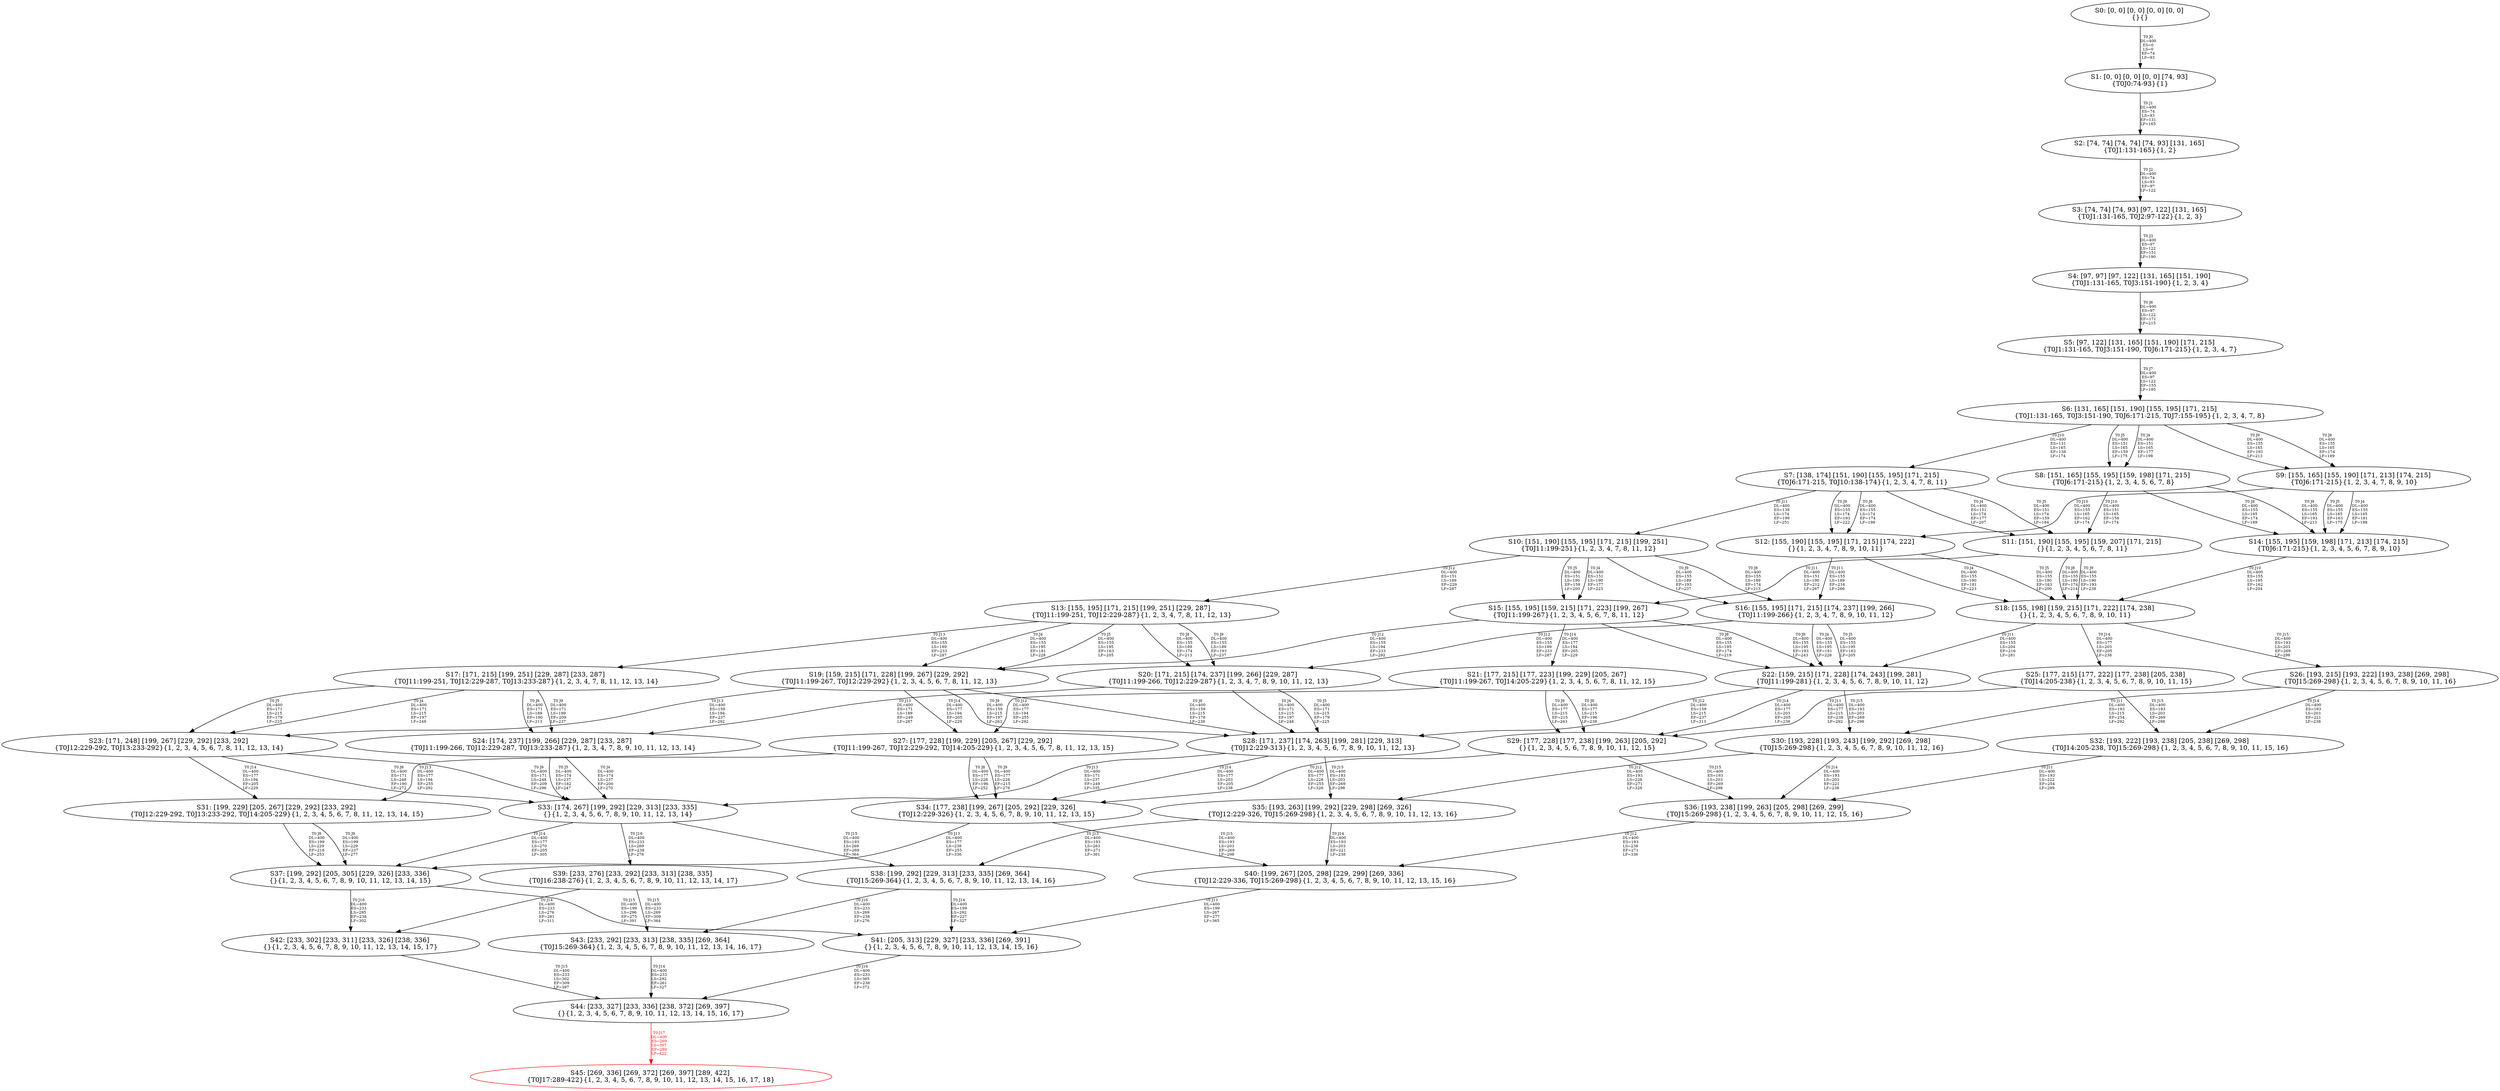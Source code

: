 digraph {
	S0[label="S0: [0, 0] [0, 0] [0, 0] [0, 0] \n{}{}"];
	S1[label="S1: [0, 0] [0, 0] [0, 0] [74, 93] \n{T0J0:74-93}{1}"];
	S2[label="S2: [74, 74] [74, 74] [74, 93] [131, 165] \n{T0J1:131-165}{1, 2}"];
	S3[label="S3: [74, 74] [74, 93] [97, 122] [131, 165] \n{T0J1:131-165, T0J2:97-122}{1, 2, 3}"];
	S4[label="S4: [97, 97] [97, 122] [131, 165] [151, 190] \n{T0J1:131-165, T0J3:151-190}{1, 2, 3, 4}"];
	S5[label="S5: [97, 122] [131, 165] [151, 190] [171, 215] \n{T0J1:131-165, T0J3:151-190, T0J6:171-215}{1, 2, 3, 4, 7}"];
	S6[label="S6: [131, 165] [151, 190] [155, 195] [171, 215] \n{T0J1:131-165, T0J3:151-190, T0J6:171-215, T0J7:155-195}{1, 2, 3, 4, 7, 8}"];
	S7[label="S7: [138, 174] [151, 190] [155, 195] [171, 215] \n{T0J6:171-215, T0J10:138-174}{1, 2, 3, 4, 7, 8, 11}"];
	S8[label="S8: [151, 165] [155, 195] [159, 198] [171, 215] \n{T0J6:171-215}{1, 2, 3, 4, 5, 6, 7, 8}"];
	S9[label="S9: [155, 165] [155, 190] [171, 213] [174, 215] \n{T0J6:171-215}{1, 2, 3, 4, 7, 8, 9, 10}"];
	S10[label="S10: [151, 190] [155, 195] [171, 215] [199, 251] \n{T0J11:199-251}{1, 2, 3, 4, 7, 8, 11, 12}"];
	S11[label="S11: [151, 190] [155, 195] [159, 207] [171, 215] \n{}{1, 2, 3, 4, 5, 6, 7, 8, 11}"];
	S12[label="S12: [155, 190] [155, 195] [171, 215] [174, 222] \n{}{1, 2, 3, 4, 7, 8, 9, 10, 11}"];
	S13[label="S13: [155, 195] [171, 215] [199, 251] [229, 287] \n{T0J11:199-251, T0J12:229-287}{1, 2, 3, 4, 7, 8, 11, 12, 13}"];
	S14[label="S14: [155, 195] [159, 198] [171, 213] [174, 215] \n{T0J6:171-215}{1, 2, 3, 4, 5, 6, 7, 8, 9, 10}"];
	S15[label="S15: [155, 195] [159, 215] [171, 223] [199, 267] \n{T0J11:199-267}{1, 2, 3, 4, 5, 6, 7, 8, 11, 12}"];
	S16[label="S16: [155, 195] [171, 215] [174, 237] [199, 266] \n{T0J11:199-266}{1, 2, 3, 4, 7, 8, 9, 10, 11, 12}"];
	S17[label="S17: [171, 215] [199, 251] [229, 287] [233, 287] \n{T0J11:199-251, T0J12:229-287, T0J13:233-287}{1, 2, 3, 4, 7, 8, 11, 12, 13, 14}"];
	S18[label="S18: [155, 198] [159, 215] [171, 222] [174, 238] \n{}{1, 2, 3, 4, 5, 6, 7, 8, 9, 10, 11}"];
	S19[label="S19: [159, 215] [171, 228] [199, 267] [229, 292] \n{T0J11:199-267, T0J12:229-292}{1, 2, 3, 4, 5, 6, 7, 8, 11, 12, 13}"];
	S20[label="S20: [171, 215] [174, 237] [199, 266] [229, 287] \n{T0J11:199-266, T0J12:229-287}{1, 2, 3, 4, 7, 8, 9, 10, 11, 12, 13}"];
	S21[label="S21: [177, 215] [177, 223] [199, 229] [205, 267] \n{T0J11:199-267, T0J14:205-229}{1, 2, 3, 4, 5, 6, 7, 8, 11, 12, 15}"];
	S22[label="S22: [159, 215] [171, 228] [174, 243] [199, 281] \n{T0J11:199-281}{1, 2, 3, 4, 5, 6, 7, 8, 9, 10, 11, 12}"];
	S23[label="S23: [171, 248] [199, 267] [229, 292] [233, 292] \n{T0J12:229-292, T0J13:233-292}{1, 2, 3, 4, 5, 6, 7, 8, 11, 12, 13, 14}"];
	S24[label="S24: [174, 237] [199, 266] [229, 287] [233, 287] \n{T0J11:199-266, T0J12:229-287, T0J13:233-287}{1, 2, 3, 4, 7, 8, 9, 10, 11, 12, 13, 14}"];
	S25[label="S25: [177, 215] [177, 222] [177, 238] [205, 238] \n{T0J14:205-238}{1, 2, 3, 4, 5, 6, 7, 8, 9, 10, 11, 15}"];
	S26[label="S26: [193, 215] [193, 222] [193, 238] [269, 298] \n{T0J15:269-298}{1, 2, 3, 4, 5, 6, 7, 8, 9, 10, 11, 16}"];
	S27[label="S27: [177, 228] [199, 229] [205, 267] [229, 292] \n{T0J11:199-267, T0J12:229-292, T0J14:205-229}{1, 2, 3, 4, 5, 6, 7, 8, 11, 12, 13, 15}"];
	S28[label="S28: [171, 237] [174, 263] [199, 281] [229, 313] \n{T0J12:229-313}{1, 2, 3, 4, 5, 6, 7, 8, 9, 10, 11, 12, 13}"];
	S29[label="S29: [177, 228] [177, 238] [199, 263] [205, 292] \n{}{1, 2, 3, 4, 5, 6, 7, 8, 9, 10, 11, 12, 15}"];
	S30[label="S30: [193, 228] [193, 243] [199, 292] [269, 298] \n{T0J15:269-298}{1, 2, 3, 4, 5, 6, 7, 8, 9, 10, 11, 12, 16}"];
	S31[label="S31: [199, 229] [205, 267] [229, 292] [233, 292] \n{T0J12:229-292, T0J13:233-292, T0J14:205-229}{1, 2, 3, 4, 5, 6, 7, 8, 11, 12, 13, 14, 15}"];
	S32[label="S32: [193, 222] [193, 238] [205, 238] [269, 298] \n{T0J14:205-238, T0J15:269-298}{1, 2, 3, 4, 5, 6, 7, 8, 9, 10, 11, 15, 16}"];
	S33[label="S33: [174, 267] [199, 292] [229, 313] [233, 335] \n{}{1, 2, 3, 4, 5, 6, 7, 8, 9, 10, 11, 12, 13, 14}"];
	S34[label="S34: [177, 238] [199, 267] [205, 292] [229, 326] \n{T0J12:229-326}{1, 2, 3, 4, 5, 6, 7, 8, 9, 10, 11, 12, 13, 15}"];
	S35[label="S35: [193, 263] [199, 292] [229, 298] [269, 326] \n{T0J12:229-326, T0J15:269-298}{1, 2, 3, 4, 5, 6, 7, 8, 9, 10, 11, 12, 13, 16}"];
	S36[label="S36: [193, 238] [199, 263] [205, 298] [269, 299] \n{T0J15:269-298}{1, 2, 3, 4, 5, 6, 7, 8, 9, 10, 11, 12, 15, 16}"];
	S37[label="S37: [199, 292] [205, 305] [229, 326] [233, 336] \n{}{1, 2, 3, 4, 5, 6, 7, 8, 9, 10, 11, 12, 13, 14, 15}"];
	S38[label="S38: [199, 292] [229, 313] [233, 335] [269, 364] \n{T0J15:269-364}{1, 2, 3, 4, 5, 6, 7, 8, 9, 10, 11, 12, 13, 14, 16}"];
	S39[label="S39: [233, 276] [233, 292] [233, 313] [238, 335] \n{T0J16:238-276}{1, 2, 3, 4, 5, 6, 7, 8, 9, 10, 11, 12, 13, 14, 17}"];
	S40[label="S40: [199, 267] [205, 298] [229, 299] [269, 336] \n{T0J12:229-336, T0J15:269-298}{1, 2, 3, 4, 5, 6, 7, 8, 9, 10, 11, 12, 13, 15, 16}"];
	S41[label="S41: [205, 313] [229, 327] [233, 336] [269, 391] \n{}{1, 2, 3, 4, 5, 6, 7, 8, 9, 10, 11, 12, 13, 14, 15, 16}"];
	S42[label="S42: [233, 302] [233, 311] [233, 326] [238, 336] \n{}{1, 2, 3, 4, 5, 6, 7, 8, 9, 10, 11, 12, 13, 14, 15, 17}"];
	S43[label="S43: [233, 292] [233, 313] [238, 335] [269, 364] \n{T0J15:269-364}{1, 2, 3, 4, 5, 6, 7, 8, 9, 10, 11, 12, 13, 14, 16, 17}"];
	S44[label="S44: [233, 327] [233, 336] [238, 372] [269, 397] \n{}{1, 2, 3, 4, 5, 6, 7, 8, 9, 10, 11, 12, 13, 14, 15, 16, 17}"];
	S45[label="S45: [269, 336] [269, 372] [269, 397] [289, 422] \n{T0J17:289-422}{1, 2, 3, 4, 5, 6, 7, 8, 9, 10, 11, 12, 13, 14, 15, 16, 17, 18}"];
	S0 -> S1[label="T0 J0\nDL=400\nES=0\nLS=0\nEF=74\nLF=93",fontsize=8];
	S1 -> S2[label="T0 J1\nDL=400\nES=74\nLS=93\nEF=131\nLF=165",fontsize=8];
	S2 -> S3[label="T0 J2\nDL=400\nES=74\nLS=93\nEF=97\nLF=122",fontsize=8];
	S3 -> S4[label="T0 J3\nDL=400\nES=97\nLS=122\nEF=151\nLF=190",fontsize=8];
	S4 -> S5[label="T0 J6\nDL=400\nES=97\nLS=122\nEF=171\nLF=215",fontsize=8];
	S5 -> S6[label="T0 J7\nDL=400\nES=97\nLS=122\nEF=155\nLF=195",fontsize=8];
	S6 -> S8[label="T0 J4\nDL=400\nES=151\nLS=165\nEF=177\nLF=198",fontsize=8];
	S6 -> S8[label="T0 J5\nDL=400\nES=151\nLS=165\nEF=159\nLF=175",fontsize=8];
	S6 -> S9[label="T0 J8\nDL=400\nES=155\nLS=165\nEF=174\nLF=189",fontsize=8];
	S6 -> S9[label="T0 J9\nDL=400\nES=155\nLS=165\nEF=193\nLF=213",fontsize=8];
	S6 -> S7[label="T0 J10\nDL=400\nES=131\nLS=165\nEF=138\nLF=174",fontsize=8];
	S7 -> S11[label="T0 J4\nDL=400\nES=151\nLS=174\nEF=177\nLF=207",fontsize=8];
	S7 -> S11[label="T0 J5\nDL=400\nES=151\nLS=174\nEF=159\nLF=184",fontsize=8];
	S7 -> S12[label="T0 J8\nDL=400\nES=155\nLS=174\nEF=174\nLF=198",fontsize=8];
	S7 -> S12[label="T0 J9\nDL=400\nES=155\nLS=174\nEF=193\nLF=222",fontsize=8];
	S7 -> S10[label="T0 J11\nDL=400\nES=138\nLS=174\nEF=199\nLF=251",fontsize=8];
	S8 -> S14[label="T0 J8\nDL=400\nES=155\nLS=165\nEF=174\nLF=189",fontsize=8];
	S8 -> S14[label="T0 J9\nDL=400\nES=155\nLS=165\nEF=193\nLF=213",fontsize=8];
	S8 -> S11[label="T0 J10\nDL=400\nES=151\nLS=165\nEF=158\nLF=174",fontsize=8];
	S9 -> S14[label="T0 J4\nDL=400\nES=155\nLS=165\nEF=181\nLF=198",fontsize=8];
	S9 -> S14[label="T0 J5\nDL=400\nES=155\nLS=165\nEF=163\nLF=175",fontsize=8];
	S9 -> S12[label="T0 J10\nDL=400\nES=155\nLS=165\nEF=162\nLF=174",fontsize=8];
	S10 -> S15[label="T0 J4\nDL=400\nES=151\nLS=190\nEF=177\nLF=223",fontsize=8];
	S10 -> S15[label="T0 J5\nDL=400\nES=151\nLS=190\nEF=159\nLF=200",fontsize=8];
	S10 -> S16[label="T0 J8\nDL=400\nES=155\nLS=189\nEF=174\nLF=213",fontsize=8];
	S10 -> S16[label="T0 J9\nDL=400\nES=155\nLS=189\nEF=193\nLF=237",fontsize=8];
	S10 -> S13[label="T0 J12\nDL=400\nES=151\nLS=189\nEF=229\nLF=287",fontsize=8];
	S11 -> S18[label="T0 J8\nDL=400\nES=155\nLS=190\nEF=174\nLF=214",fontsize=8];
	S11 -> S18[label="T0 J9\nDL=400\nES=155\nLS=190\nEF=193\nLF=238",fontsize=8];
	S11 -> S15[label="T0 J11\nDL=400\nES=151\nLS=190\nEF=212\nLF=267",fontsize=8];
	S12 -> S18[label="T0 J4\nDL=400\nES=155\nLS=190\nEF=181\nLF=223",fontsize=8];
	S12 -> S18[label="T0 J5\nDL=400\nES=155\nLS=190\nEF=163\nLF=200",fontsize=8];
	S12 -> S16[label="T0 J11\nDL=400\nES=155\nLS=189\nEF=216\nLF=266",fontsize=8];
	S13 -> S19[label="T0 J4\nDL=400\nES=155\nLS=195\nEF=181\nLF=228",fontsize=8];
	S13 -> S19[label="T0 J5\nDL=400\nES=155\nLS=195\nEF=163\nLF=205",fontsize=8];
	S13 -> S20[label="T0 J8\nDL=400\nES=155\nLS=189\nEF=174\nLF=213",fontsize=8];
	S13 -> S20[label="T0 J9\nDL=400\nES=155\nLS=189\nEF=193\nLF=237",fontsize=8];
	S13 -> S17[label="T0 J13\nDL=400\nES=155\nLS=189\nEF=233\nLF=287",fontsize=8];
	S14 -> S18[label="T0 J10\nDL=400\nES=155\nLS=195\nEF=162\nLF=204",fontsize=8];
	S15 -> S22[label="T0 J8\nDL=400\nES=155\nLS=195\nEF=174\nLF=219",fontsize=8];
	S15 -> S22[label="T0 J9\nDL=400\nES=155\nLS=195\nEF=193\nLF=243",fontsize=8];
	S15 -> S19[label="T0 J12\nDL=400\nES=155\nLS=194\nEF=233\nLF=292",fontsize=8];
	S15 -> S21[label="T0 J14\nDL=400\nES=177\nLS=194\nEF=205\nLF=229",fontsize=8];
	S16 -> S22[label="T0 J4\nDL=400\nES=155\nLS=195\nEF=181\nLF=228",fontsize=8];
	S16 -> S22[label="T0 J5\nDL=400\nES=155\nLS=195\nEF=163\nLF=205",fontsize=8];
	S16 -> S20[label="T0 J12\nDL=400\nES=155\nLS=189\nEF=233\nLF=287",fontsize=8];
	S17 -> S23[label="T0 J4\nDL=400\nES=171\nLS=215\nEF=197\nLF=248",fontsize=8];
	S17 -> S23[label="T0 J5\nDL=400\nES=171\nLS=215\nEF=179\nLF=225",fontsize=8];
	S17 -> S24[label="T0 J8\nDL=400\nES=171\nLS=189\nEF=190\nLF=213",fontsize=8];
	S17 -> S24[label="T0 J9\nDL=400\nES=171\nLS=189\nEF=209\nLF=237",fontsize=8];
	S18 -> S22[label="T0 J11\nDL=400\nES=155\nLS=204\nEF=216\nLF=281",fontsize=8];
	S18 -> S25[label="T0 J14\nDL=400\nES=177\nLS=203\nEF=205\nLF=238",fontsize=8];
	S18 -> S26[label="T0 J15\nDL=400\nES=193\nLS=203\nEF=269\nLF=298",fontsize=8];
	S19 -> S28[label="T0 J8\nDL=400\nES=159\nLS=215\nEF=178\nLF=239",fontsize=8];
	S19 -> S28[label="T0 J9\nDL=400\nES=159\nLS=215\nEF=197\nLF=263",fontsize=8];
	S19 -> S23[label="T0 J13\nDL=400\nES=159\nLS=194\nEF=237\nLF=292",fontsize=8];
	S19 -> S27[label="T0 J14\nDL=400\nES=177\nLS=194\nEF=205\nLF=229",fontsize=8];
	S20 -> S28[label="T0 J4\nDL=400\nES=171\nLS=215\nEF=197\nLF=248",fontsize=8];
	S20 -> S28[label="T0 J5\nDL=400\nES=171\nLS=215\nEF=179\nLF=225",fontsize=8];
	S20 -> S24[label="T0 J13\nDL=400\nES=171\nLS=189\nEF=249\nLF=287",fontsize=8];
	S21 -> S29[label="T0 J8\nDL=400\nES=177\nLS=215\nEF=196\nLF=239",fontsize=8];
	S21 -> S29[label="T0 J9\nDL=400\nES=177\nLS=215\nEF=215\nLF=263",fontsize=8];
	S21 -> S27[label="T0 J12\nDL=400\nES=177\nLS=194\nEF=255\nLF=292",fontsize=8];
	S22 -> S28[label="T0 J12\nDL=400\nES=159\nLS=215\nEF=237\nLF=313",fontsize=8];
	S22 -> S29[label="T0 J14\nDL=400\nES=177\nLS=203\nEF=205\nLF=238",fontsize=8];
	S22 -> S30[label="T0 J15\nDL=400\nES=193\nLS=203\nEF=269\nLF=298",fontsize=8];
	S23 -> S33[label="T0 J8\nDL=400\nES=171\nLS=248\nEF=190\nLF=272",fontsize=8];
	S23 -> S33[label="T0 J9\nDL=400\nES=171\nLS=248\nEF=209\nLF=296",fontsize=8];
	S23 -> S31[label="T0 J14\nDL=400\nES=177\nLS=194\nEF=205\nLF=229",fontsize=8];
	S24 -> S33[label="T0 J4\nDL=400\nES=174\nLS=237\nEF=200\nLF=270",fontsize=8];
	S24 -> S33[label="T0 J5\nDL=400\nES=174\nLS=237\nEF=182\nLF=247",fontsize=8];
	S25 -> S29[label="T0 J11\nDL=400\nES=177\nLS=215\nEF=238\nLF=292",fontsize=8];
	S25 -> S32[label="T0 J15\nDL=400\nES=193\nLS=203\nEF=269\nLF=298",fontsize=8];
	S26 -> S30[label="T0 J11\nDL=400\nES=193\nLS=215\nEF=254\nLF=292",fontsize=8];
	S26 -> S32[label="T0 J14\nDL=400\nES=193\nLS=203\nEF=221\nLF=238",fontsize=8];
	S27 -> S34[label="T0 J8\nDL=400\nES=177\nLS=228\nEF=196\nLF=252",fontsize=8];
	S27 -> S34[label="T0 J9\nDL=400\nES=177\nLS=228\nEF=215\nLF=276",fontsize=8];
	S27 -> S31[label="T0 J13\nDL=400\nES=177\nLS=194\nEF=255\nLF=292",fontsize=8];
	S28 -> S33[label="T0 J13\nDL=400\nES=171\nLS=237\nEF=249\nLF=335",fontsize=8];
	S28 -> S34[label="T0 J14\nDL=400\nES=177\nLS=203\nEF=205\nLF=238",fontsize=8];
	S28 -> S35[label="T0 J15\nDL=400\nES=193\nLS=203\nEF=269\nLF=298",fontsize=8];
	S29 -> S34[label="T0 J12\nDL=400\nES=177\nLS=228\nEF=255\nLF=326",fontsize=8];
	S29 -> S36[label="T0 J15\nDL=400\nES=193\nLS=203\nEF=269\nLF=298",fontsize=8];
	S30 -> S35[label="T0 J12\nDL=400\nES=193\nLS=228\nEF=271\nLF=326",fontsize=8];
	S30 -> S36[label="T0 J14\nDL=400\nES=193\nLS=203\nEF=221\nLF=238",fontsize=8];
	S31 -> S37[label="T0 J8\nDL=400\nES=199\nLS=229\nEF=218\nLF=253",fontsize=8];
	S31 -> S37[label="T0 J9\nDL=400\nES=199\nLS=229\nEF=237\nLF=277",fontsize=8];
	S32 -> S36[label="T0 J11\nDL=400\nES=193\nLS=222\nEF=254\nLF=299",fontsize=8];
	S33 -> S37[label="T0 J14\nDL=400\nES=177\nLS=270\nEF=205\nLF=305",fontsize=8];
	S33 -> S38[label="T0 J15\nDL=400\nES=193\nLS=269\nEF=269\nLF=364",fontsize=8];
	S33 -> S39[label="T0 J16\nDL=400\nES=233\nLS=269\nEF=238\nLF=276",fontsize=8];
	S34 -> S37[label="T0 J13\nDL=400\nES=177\nLS=238\nEF=255\nLF=336",fontsize=8];
	S34 -> S40[label="T0 J15\nDL=400\nES=193\nLS=203\nEF=269\nLF=298",fontsize=8];
	S35 -> S38[label="T0 J13\nDL=400\nES=193\nLS=263\nEF=271\nLF=361",fontsize=8];
	S35 -> S40[label="T0 J14\nDL=400\nES=193\nLS=203\nEF=221\nLF=238",fontsize=8];
	S36 -> S40[label="T0 J12\nDL=400\nES=193\nLS=238\nEF=271\nLF=336",fontsize=8];
	S37 -> S41[label="T0 J15\nDL=400\nES=199\nLS=296\nEF=275\nLF=391",fontsize=8];
	S37 -> S42[label="T0 J16\nDL=400\nES=233\nLS=295\nEF=238\nLF=302",fontsize=8];
	S38 -> S41[label="T0 J14\nDL=400\nES=199\nLS=292\nEF=227\nLF=327",fontsize=8];
	S38 -> S43[label="T0 J16\nDL=400\nES=233\nLS=269\nEF=238\nLF=276",fontsize=8];
	S39 -> S42[label="T0 J14\nDL=400\nES=233\nLS=276\nEF=261\nLF=311",fontsize=8];
	S39 -> S43[label="T0 J15\nDL=400\nES=233\nLS=269\nEF=309\nLF=364",fontsize=8];
	S40 -> S41[label="T0 J13\nDL=400\nES=199\nLS=267\nEF=277\nLF=365",fontsize=8];
	S41 -> S44[label="T0 J16\nDL=400\nES=233\nLS=365\nEF=238\nLF=372",fontsize=8];
	S42 -> S44[label="T0 J15\nDL=400\nES=233\nLS=302\nEF=309\nLF=397",fontsize=8];
	S43 -> S44[label="T0 J14\nDL=400\nES=233\nLS=292\nEF=261\nLF=327",fontsize=8];
	S44 -> S45[label="T0 J17\nDL=400\nES=269\nLS=397\nEF=289\nLF=422",color=Red,fontcolor=Red,fontsize=8];
S45[color=Red];
}
